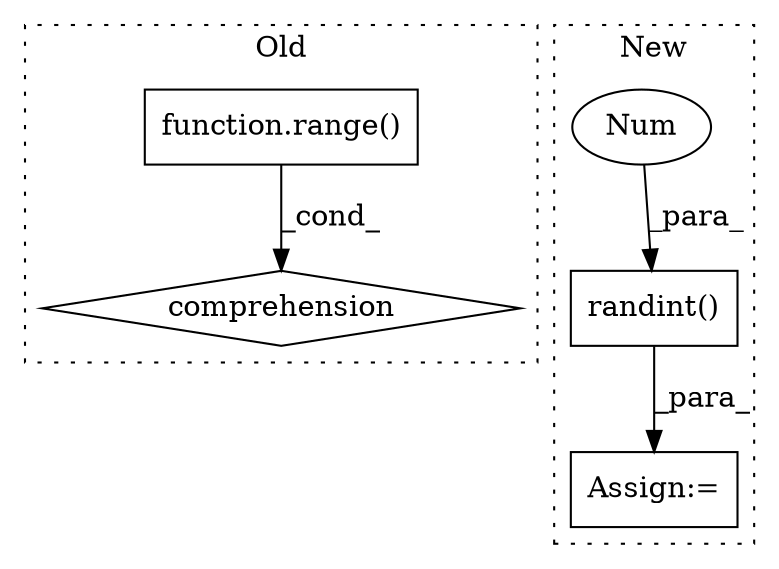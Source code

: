 digraph G {
subgraph cluster0 {
1 [label="function.range()" a="75" s="711,724" l="6,1" shape="box"];
4 [label="comprehension" a="45" s="702" l="3" shape="diamond"];
label = "Old";
style="dotted";
}
subgraph cluster1 {
2 [label="randint()" a="75" s="583,606" l="15,1" shape="box"];
3 [label="Num" a="76" s="603" l="3" shape="ellipse"];
5 [label="Assign:=" a="68" s="772" l="3" shape="box"];
label = "New";
style="dotted";
}
1 -> 4 [label="_cond_"];
2 -> 5 [label="_para_"];
3 -> 2 [label="_para_"];
}